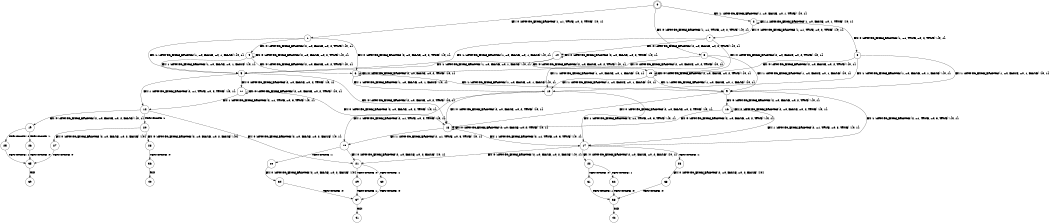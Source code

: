 digraph BCG {
size = "7, 10.5";
center = TRUE;
node [shape = circle];
0 [peripheries = 2];
0 -> 1 [label = "EX !0 !ATOMIC_EXCH_BRANCH (1, +1, TRUE, +0, 2, TRUE) !{0, 1}"];
0 -> 2 [label = "EX !1 !ATOMIC_EXCH_BRANCH (1, +0, FALSE, +0, 1, TRUE) !{0, 1}"];
0 -> 3 [label = "EX !0 !ATOMIC_EXCH_BRANCH (1, +1, TRUE, +0, 2, TRUE) !{0, 1}"];
1 -> 4 [label = "EX !0 !ATOMIC_EXCH_BRANCH (2, +0, FALSE, +0, 2, TRUE) !{0, 1}"];
1 -> 5 [label = "EX !1 !ATOMIC_EXCH_BRANCH (1, +0, FALSE, +0, 1, FALSE) !{0, 1}"];
1 -> 6 [label = "EX !0 !ATOMIC_EXCH_BRANCH (2, +0, FALSE, +0, 2, TRUE) !{0, 1}"];
2 -> 2 [label = "EX !1 !ATOMIC_EXCH_BRANCH (1, +0, FALSE, +0, 1, TRUE) !{0, 1}"];
2 -> 7 [label = "EX !0 !ATOMIC_EXCH_BRANCH (1, +1, TRUE, +0, 2, TRUE) !{0, 1}"];
2 -> 8 [label = "EX !0 !ATOMIC_EXCH_BRANCH (1, +1, TRUE, +0, 2, TRUE) !{0, 1}"];
3 -> 9 [label = "EX !1 !ATOMIC_EXCH_BRANCH (1, +0, FALSE, +0, 1, FALSE) !{0, 1}"];
3 -> 6 [label = "EX !0 !ATOMIC_EXCH_BRANCH (2, +0, FALSE, +0, 2, TRUE) !{0, 1}"];
3 -> 10 [label = "EX !1 !ATOMIC_EXCH_BRANCH (1, +0, FALSE, +0, 1, FALSE) !{0, 1}"];
4 -> 4 [label = "EX !0 !ATOMIC_EXCH_BRANCH (2, +0, FALSE, +0, 2, TRUE) !{0, 1}"];
4 -> 5 [label = "EX !1 !ATOMIC_EXCH_BRANCH (1, +0, FALSE, +0, 1, FALSE) !{0, 1}"];
4 -> 6 [label = "EX !0 !ATOMIC_EXCH_BRANCH (2, +0, FALSE, +0, 2, TRUE) !{0, 1}"];
5 -> 11 [label = "EX !0 !ATOMIC_EXCH_BRANCH (2, +0, FALSE, +0, 2, TRUE) !{0, 1}"];
5 -> 12 [label = "EX !1 !ATOMIC_EXCH_BRANCH (2, +1, TRUE, +0, 3, TRUE) !{0, 1}"];
5 -> 13 [label = "EX !0 !ATOMIC_EXCH_BRANCH (2, +0, FALSE, +0, 2, TRUE) !{0, 1}"];
6 -> 9 [label = "EX !1 !ATOMIC_EXCH_BRANCH (1, +0, FALSE, +0, 1, FALSE) !{0, 1}"];
6 -> 6 [label = "EX !0 !ATOMIC_EXCH_BRANCH (2, +0, FALSE, +0, 2, TRUE) !{0, 1}"];
6 -> 10 [label = "EX !1 !ATOMIC_EXCH_BRANCH (1, +0, FALSE, +0, 1, FALSE) !{0, 1}"];
7 -> 14 [label = "EX !0 !ATOMIC_EXCH_BRANCH (2, +0, FALSE, +0, 2, TRUE) !{0, 1}"];
7 -> 5 [label = "EX !1 !ATOMIC_EXCH_BRANCH (1, +0, FALSE, +0, 1, FALSE) !{0, 1}"];
7 -> 15 [label = "EX !0 !ATOMIC_EXCH_BRANCH (2, +0, FALSE, +0, 2, TRUE) !{0, 1}"];
8 -> 9 [label = "EX !1 !ATOMIC_EXCH_BRANCH (1, +0, FALSE, +0, 1, FALSE) !{0, 1}"];
8 -> 15 [label = "EX !0 !ATOMIC_EXCH_BRANCH (2, +0, FALSE, +0, 2, TRUE) !{0, 1}"];
8 -> 10 [label = "EX !1 !ATOMIC_EXCH_BRANCH (1, +0, FALSE, +0, 1, FALSE) !{0, 1}"];
9 -> 16 [label = "EX !0 !ATOMIC_EXCH_BRANCH (2, +0, FALSE, +0, 2, TRUE) !{0, 1}"];
9 -> 17 [label = "EX !1 !ATOMIC_EXCH_BRANCH (2, +1, TRUE, +0, 3, TRUE) !{0, 1}"];
9 -> 13 [label = "EX !0 !ATOMIC_EXCH_BRANCH (2, +0, FALSE, +0, 2, TRUE) !{0, 1}"];
10 -> 17 [label = "EX !1 !ATOMIC_EXCH_BRANCH (2, +1, TRUE, +0, 3, TRUE) !{0, 1}"];
10 -> 13 [label = "EX !0 !ATOMIC_EXCH_BRANCH (2, +0, FALSE, +0, 2, TRUE) !{0, 1}"];
10 -> 18 [label = "EX !1 !ATOMIC_EXCH_BRANCH (2, +1, TRUE, +0, 3, TRUE) !{0, 1}"];
11 -> 11 [label = "EX !0 !ATOMIC_EXCH_BRANCH (2, +0, FALSE, +0, 2, TRUE) !{0, 1}"];
11 -> 12 [label = "EX !1 !ATOMIC_EXCH_BRANCH (2, +1, TRUE, +0, 3, TRUE) !{0, 1}"];
11 -> 13 [label = "EX !0 !ATOMIC_EXCH_BRANCH (2, +0, FALSE, +0, 2, TRUE) !{0, 1}"];
12 -> 19 [label = "EX !0 !ATOMIC_EXCH_BRANCH (2, +0, FALSE, +0, 2, FALSE) !{0, 1}"];
12 -> 20 [label = "TERMINATE !1"];
12 -> 21 [label = "EX !0 !ATOMIC_EXCH_BRANCH (2, +0, FALSE, +0, 2, FALSE) !{0, 1}"];
13 -> 17 [label = "EX !1 !ATOMIC_EXCH_BRANCH (2, +1, TRUE, +0, 3, TRUE) !{0, 1}"];
13 -> 13 [label = "EX !0 !ATOMIC_EXCH_BRANCH (2, +0, FALSE, +0, 2, TRUE) !{0, 1}"];
13 -> 18 [label = "EX !1 !ATOMIC_EXCH_BRANCH (2, +1, TRUE, +0, 3, TRUE) !{0, 1}"];
14 -> 14 [label = "EX !0 !ATOMIC_EXCH_BRANCH (2, +0, FALSE, +0, 2, TRUE) !{0, 1}"];
14 -> 5 [label = "EX !1 !ATOMIC_EXCH_BRANCH (1, +0, FALSE, +0, 1, FALSE) !{0, 1}"];
14 -> 15 [label = "EX !0 !ATOMIC_EXCH_BRANCH (2, +0, FALSE, +0, 2, TRUE) !{0, 1}"];
15 -> 9 [label = "EX !1 !ATOMIC_EXCH_BRANCH (1, +0, FALSE, +0, 1, FALSE) !{0, 1}"];
15 -> 15 [label = "EX !0 !ATOMIC_EXCH_BRANCH (2, +0, FALSE, +0, 2, TRUE) !{0, 1}"];
15 -> 10 [label = "EX !1 !ATOMIC_EXCH_BRANCH (1, +0, FALSE, +0, 1, FALSE) !{0, 1}"];
16 -> 16 [label = "EX !0 !ATOMIC_EXCH_BRANCH (2, +0, FALSE, +0, 2, TRUE) !{0, 1}"];
16 -> 17 [label = "EX !1 !ATOMIC_EXCH_BRANCH (2, +1, TRUE, +0, 3, TRUE) !{0, 1}"];
16 -> 13 [label = "EX !0 !ATOMIC_EXCH_BRANCH (2, +0, FALSE, +0, 2, TRUE) !{0, 1}"];
17 -> 22 [label = "EX !0 !ATOMIC_EXCH_BRANCH (2, +0, FALSE, +0, 2, FALSE) !{0, 1}"];
17 -> 23 [label = "TERMINATE !1"];
17 -> 21 [label = "EX !0 !ATOMIC_EXCH_BRANCH (2, +0, FALSE, +0, 2, FALSE) !{0, 1}"];
18 -> 21 [label = "EX !0 !ATOMIC_EXCH_BRANCH (2, +0, FALSE, +0, 2, FALSE) !{0, 1}"];
18 -> 24 [label = "TERMINATE !1"];
19 -> 25 [label = "TERMINATE !0"];
19 -> 26 [label = "TERMINATE !1"];
20 -> 27 [label = "EX !0 !ATOMIC_EXCH_BRANCH (2, +0, FALSE, +0, 2, FALSE) !{0}"];
20 -> 28 [label = "EX !0 !ATOMIC_EXCH_BRANCH (2, +0, FALSE, +0, 2, FALSE) !{0}"];
21 -> 29 [label = "TERMINATE !0"];
21 -> 30 [label = "TERMINATE !1"];
22 -> 31 [label = "TERMINATE !0"];
22 -> 32 [label = "TERMINATE !1"];
23 -> 33 [label = "EX !0 !ATOMIC_EXCH_BRANCH (2, +0, FALSE, +0, 2, FALSE) !{0}"];
24 -> 34 [label = "EX !0 !ATOMIC_EXCH_BRANCH (2, +0, FALSE, +0, 2, FALSE) !{0}"];
25 -> 35 [label = "TERMINATE !1"];
26 -> 35 [label = "TERMINATE !0"];
27 -> 35 [label = "TERMINATE !0"];
28 -> 36 [label = "TERMINATE !0"];
29 -> 37 [label = "TERMINATE !1"];
30 -> 37 [label = "TERMINATE !0"];
31 -> 38 [label = "TERMINATE !1"];
32 -> 38 [label = "TERMINATE !0"];
33 -> 38 [label = "TERMINATE !0"];
34 -> 37 [label = "TERMINATE !0"];
35 -> 39 [label = "exit"];
36 -> 40 [label = "exit"];
37 -> 41 [label = "exit"];
38 -> 42 [label = "exit"];
}
